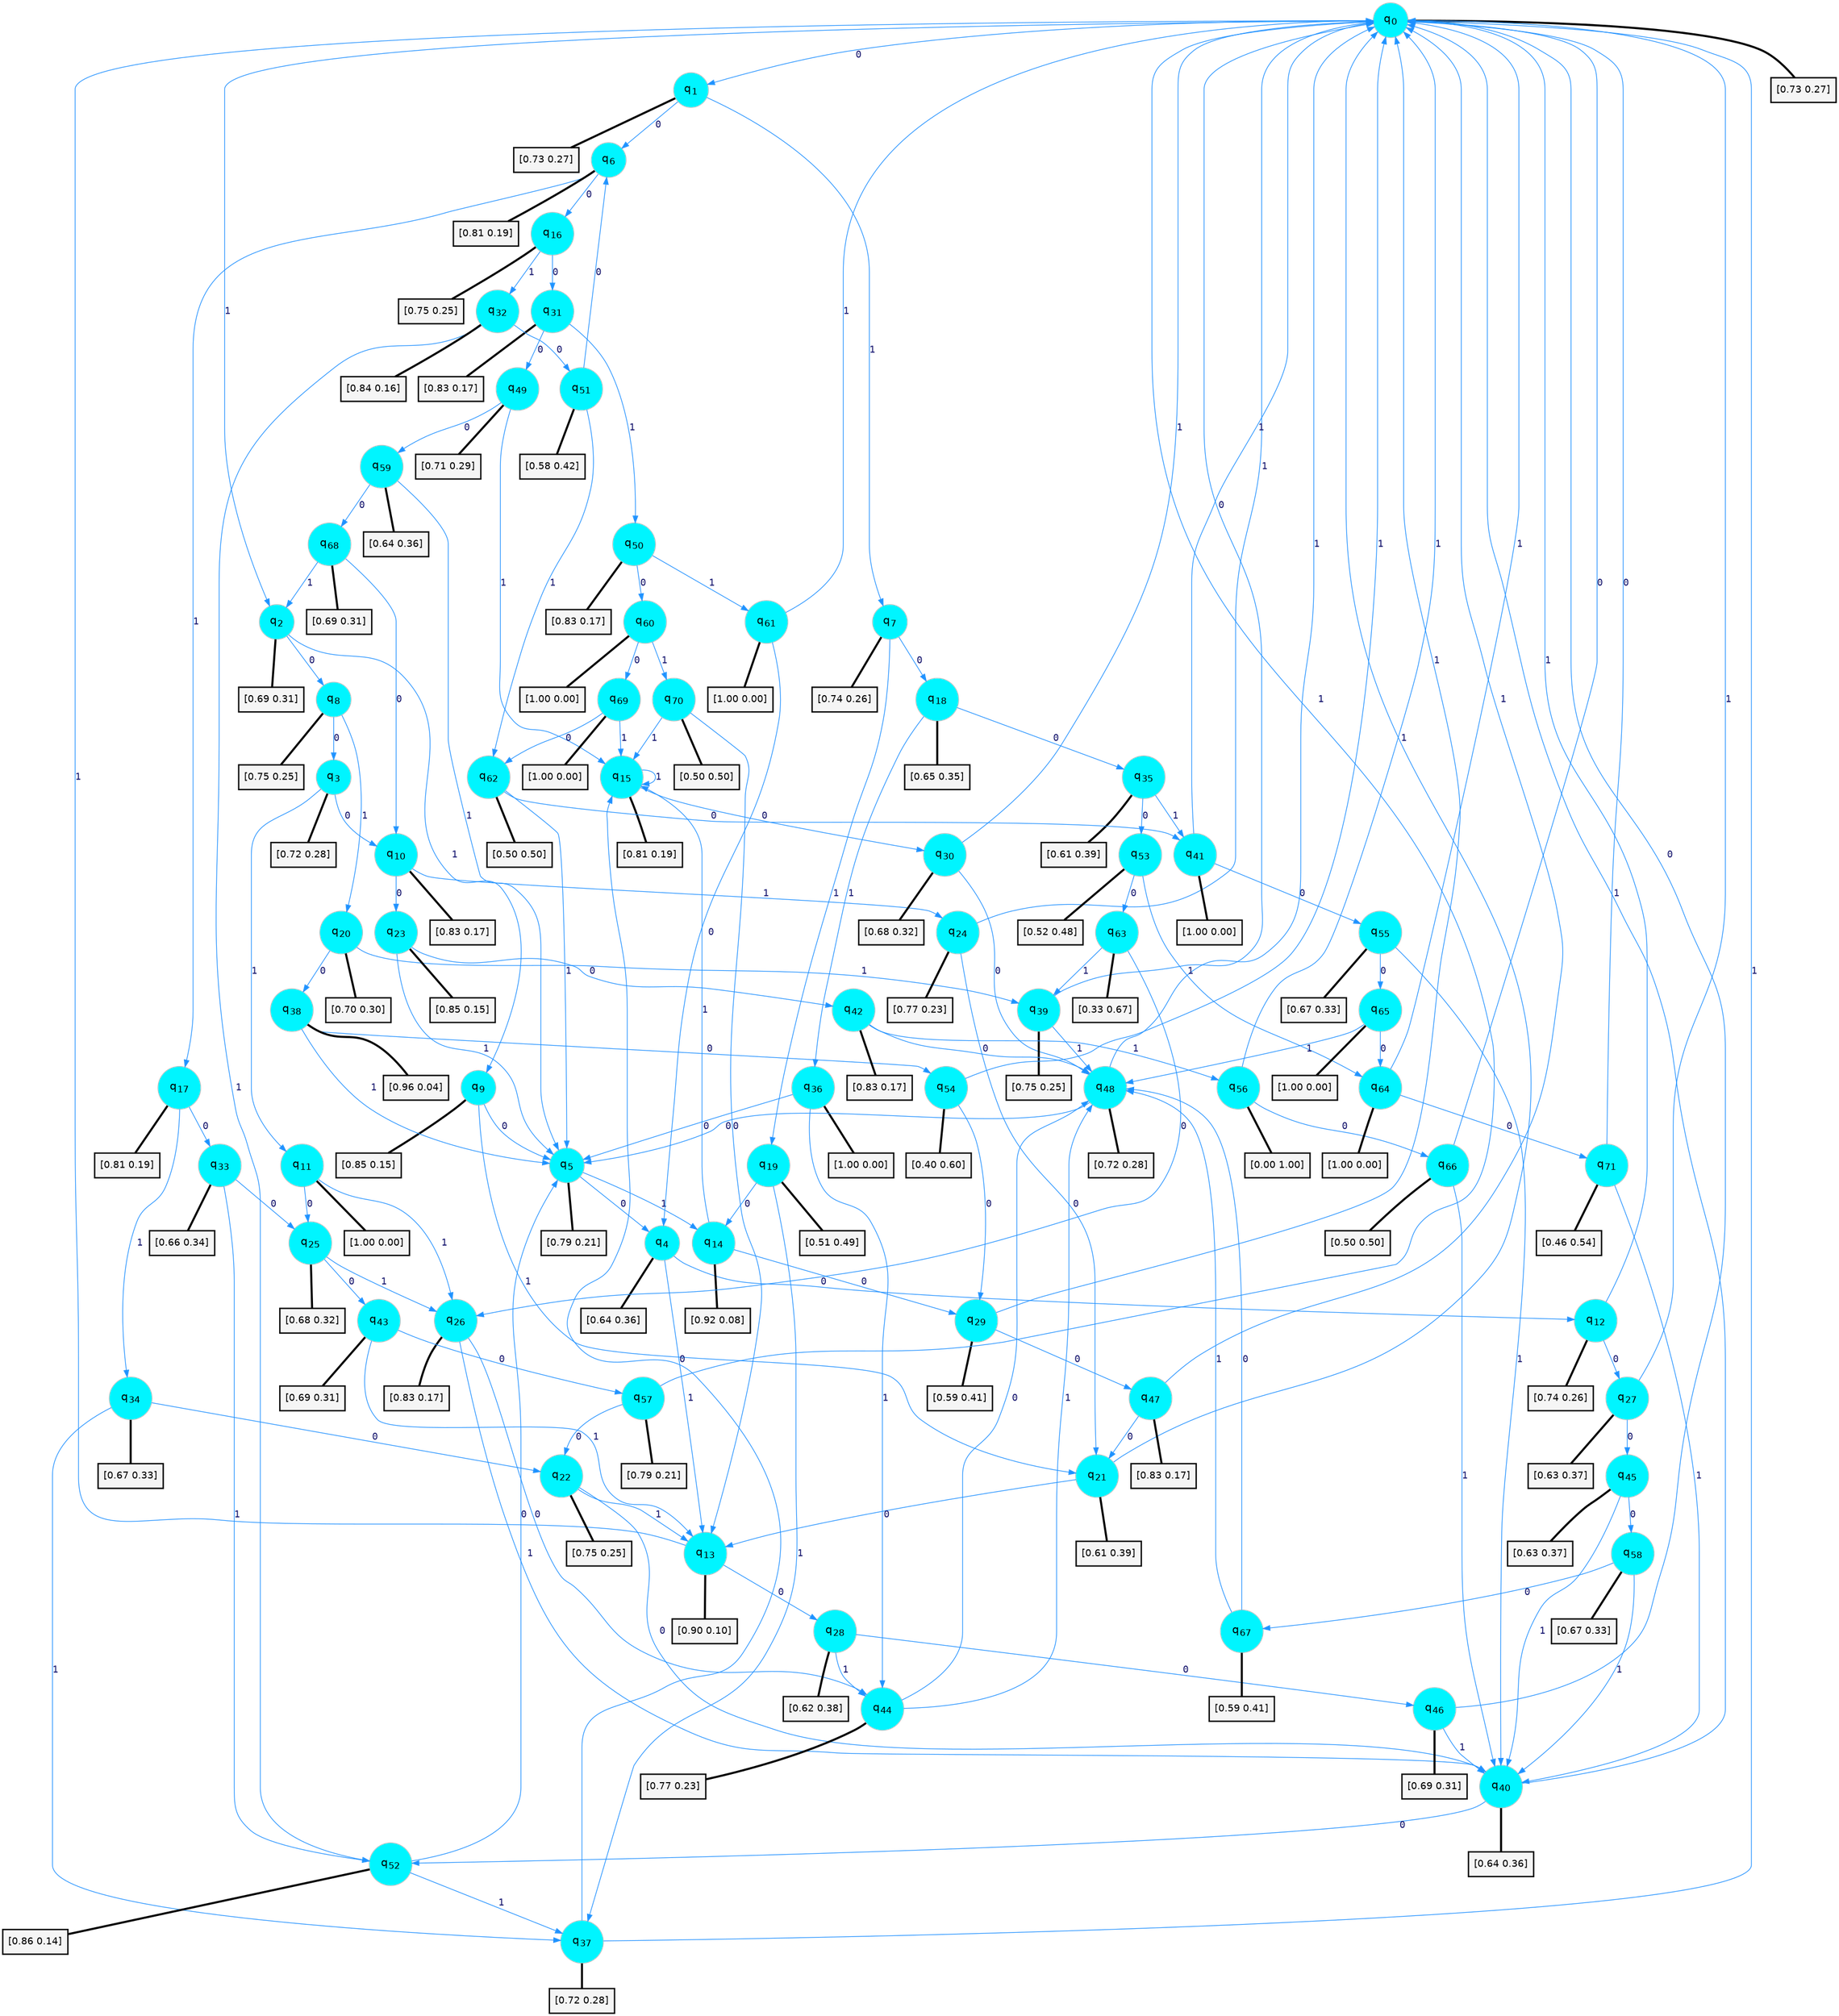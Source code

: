 digraph G {
graph [
bgcolor=transparent, dpi=300, rankdir=TD, size="40,25"];
node [
color=gray, fillcolor=turquoise1, fontcolor=black, fontname=Helvetica, fontsize=16, fontweight=bold, shape=circle, style=filled];
edge [
arrowsize=1, color=dodgerblue1, fontcolor=midnightblue, fontname=courier, fontweight=bold, penwidth=1, style=solid, weight=20];
0[label=<q<SUB>0</SUB>>];
1[label=<q<SUB>1</SUB>>];
2[label=<q<SUB>2</SUB>>];
3[label=<q<SUB>3</SUB>>];
4[label=<q<SUB>4</SUB>>];
5[label=<q<SUB>5</SUB>>];
6[label=<q<SUB>6</SUB>>];
7[label=<q<SUB>7</SUB>>];
8[label=<q<SUB>8</SUB>>];
9[label=<q<SUB>9</SUB>>];
10[label=<q<SUB>10</SUB>>];
11[label=<q<SUB>11</SUB>>];
12[label=<q<SUB>12</SUB>>];
13[label=<q<SUB>13</SUB>>];
14[label=<q<SUB>14</SUB>>];
15[label=<q<SUB>15</SUB>>];
16[label=<q<SUB>16</SUB>>];
17[label=<q<SUB>17</SUB>>];
18[label=<q<SUB>18</SUB>>];
19[label=<q<SUB>19</SUB>>];
20[label=<q<SUB>20</SUB>>];
21[label=<q<SUB>21</SUB>>];
22[label=<q<SUB>22</SUB>>];
23[label=<q<SUB>23</SUB>>];
24[label=<q<SUB>24</SUB>>];
25[label=<q<SUB>25</SUB>>];
26[label=<q<SUB>26</SUB>>];
27[label=<q<SUB>27</SUB>>];
28[label=<q<SUB>28</SUB>>];
29[label=<q<SUB>29</SUB>>];
30[label=<q<SUB>30</SUB>>];
31[label=<q<SUB>31</SUB>>];
32[label=<q<SUB>32</SUB>>];
33[label=<q<SUB>33</SUB>>];
34[label=<q<SUB>34</SUB>>];
35[label=<q<SUB>35</SUB>>];
36[label=<q<SUB>36</SUB>>];
37[label=<q<SUB>37</SUB>>];
38[label=<q<SUB>38</SUB>>];
39[label=<q<SUB>39</SUB>>];
40[label=<q<SUB>40</SUB>>];
41[label=<q<SUB>41</SUB>>];
42[label=<q<SUB>42</SUB>>];
43[label=<q<SUB>43</SUB>>];
44[label=<q<SUB>44</SUB>>];
45[label=<q<SUB>45</SUB>>];
46[label=<q<SUB>46</SUB>>];
47[label=<q<SUB>47</SUB>>];
48[label=<q<SUB>48</SUB>>];
49[label=<q<SUB>49</SUB>>];
50[label=<q<SUB>50</SUB>>];
51[label=<q<SUB>51</SUB>>];
52[label=<q<SUB>52</SUB>>];
53[label=<q<SUB>53</SUB>>];
54[label=<q<SUB>54</SUB>>];
55[label=<q<SUB>55</SUB>>];
56[label=<q<SUB>56</SUB>>];
57[label=<q<SUB>57</SUB>>];
58[label=<q<SUB>58</SUB>>];
59[label=<q<SUB>59</SUB>>];
60[label=<q<SUB>60</SUB>>];
61[label=<q<SUB>61</SUB>>];
62[label=<q<SUB>62</SUB>>];
63[label=<q<SUB>63</SUB>>];
64[label=<q<SUB>64</SUB>>];
65[label=<q<SUB>65</SUB>>];
66[label=<q<SUB>66</SUB>>];
67[label=<q<SUB>67</SUB>>];
68[label=<q<SUB>68</SUB>>];
69[label=<q<SUB>69</SUB>>];
70[label=<q<SUB>70</SUB>>];
71[label=<q<SUB>71</SUB>>];
72[label="[0.73 0.27]", shape=box,fontcolor=black, fontname=Helvetica, fontsize=14, penwidth=2, fillcolor=whitesmoke,color=black];
73[label="[0.73 0.27]", shape=box,fontcolor=black, fontname=Helvetica, fontsize=14, penwidth=2, fillcolor=whitesmoke,color=black];
74[label="[0.69 0.31]", shape=box,fontcolor=black, fontname=Helvetica, fontsize=14, penwidth=2, fillcolor=whitesmoke,color=black];
75[label="[0.72 0.28]", shape=box,fontcolor=black, fontname=Helvetica, fontsize=14, penwidth=2, fillcolor=whitesmoke,color=black];
76[label="[0.64 0.36]", shape=box,fontcolor=black, fontname=Helvetica, fontsize=14, penwidth=2, fillcolor=whitesmoke,color=black];
77[label="[0.79 0.21]", shape=box,fontcolor=black, fontname=Helvetica, fontsize=14, penwidth=2, fillcolor=whitesmoke,color=black];
78[label="[0.81 0.19]", shape=box,fontcolor=black, fontname=Helvetica, fontsize=14, penwidth=2, fillcolor=whitesmoke,color=black];
79[label="[0.74 0.26]", shape=box,fontcolor=black, fontname=Helvetica, fontsize=14, penwidth=2, fillcolor=whitesmoke,color=black];
80[label="[0.75 0.25]", shape=box,fontcolor=black, fontname=Helvetica, fontsize=14, penwidth=2, fillcolor=whitesmoke,color=black];
81[label="[0.85 0.15]", shape=box,fontcolor=black, fontname=Helvetica, fontsize=14, penwidth=2, fillcolor=whitesmoke,color=black];
82[label="[0.83 0.17]", shape=box,fontcolor=black, fontname=Helvetica, fontsize=14, penwidth=2, fillcolor=whitesmoke,color=black];
83[label="[1.00 0.00]", shape=box,fontcolor=black, fontname=Helvetica, fontsize=14, penwidth=2, fillcolor=whitesmoke,color=black];
84[label="[0.74 0.26]", shape=box,fontcolor=black, fontname=Helvetica, fontsize=14, penwidth=2, fillcolor=whitesmoke,color=black];
85[label="[0.90 0.10]", shape=box,fontcolor=black, fontname=Helvetica, fontsize=14, penwidth=2, fillcolor=whitesmoke,color=black];
86[label="[0.92 0.08]", shape=box,fontcolor=black, fontname=Helvetica, fontsize=14, penwidth=2, fillcolor=whitesmoke,color=black];
87[label="[0.81 0.19]", shape=box,fontcolor=black, fontname=Helvetica, fontsize=14, penwidth=2, fillcolor=whitesmoke,color=black];
88[label="[0.75 0.25]", shape=box,fontcolor=black, fontname=Helvetica, fontsize=14, penwidth=2, fillcolor=whitesmoke,color=black];
89[label="[0.81 0.19]", shape=box,fontcolor=black, fontname=Helvetica, fontsize=14, penwidth=2, fillcolor=whitesmoke,color=black];
90[label="[0.65 0.35]", shape=box,fontcolor=black, fontname=Helvetica, fontsize=14, penwidth=2, fillcolor=whitesmoke,color=black];
91[label="[0.51 0.49]", shape=box,fontcolor=black, fontname=Helvetica, fontsize=14, penwidth=2, fillcolor=whitesmoke,color=black];
92[label="[0.70 0.30]", shape=box,fontcolor=black, fontname=Helvetica, fontsize=14, penwidth=2, fillcolor=whitesmoke,color=black];
93[label="[0.61 0.39]", shape=box,fontcolor=black, fontname=Helvetica, fontsize=14, penwidth=2, fillcolor=whitesmoke,color=black];
94[label="[0.75 0.25]", shape=box,fontcolor=black, fontname=Helvetica, fontsize=14, penwidth=2, fillcolor=whitesmoke,color=black];
95[label="[0.85 0.15]", shape=box,fontcolor=black, fontname=Helvetica, fontsize=14, penwidth=2, fillcolor=whitesmoke,color=black];
96[label="[0.77 0.23]", shape=box,fontcolor=black, fontname=Helvetica, fontsize=14, penwidth=2, fillcolor=whitesmoke,color=black];
97[label="[0.68 0.32]", shape=box,fontcolor=black, fontname=Helvetica, fontsize=14, penwidth=2, fillcolor=whitesmoke,color=black];
98[label="[0.83 0.17]", shape=box,fontcolor=black, fontname=Helvetica, fontsize=14, penwidth=2, fillcolor=whitesmoke,color=black];
99[label="[0.63 0.37]", shape=box,fontcolor=black, fontname=Helvetica, fontsize=14, penwidth=2, fillcolor=whitesmoke,color=black];
100[label="[0.62 0.38]", shape=box,fontcolor=black, fontname=Helvetica, fontsize=14, penwidth=2, fillcolor=whitesmoke,color=black];
101[label="[0.59 0.41]", shape=box,fontcolor=black, fontname=Helvetica, fontsize=14, penwidth=2, fillcolor=whitesmoke,color=black];
102[label="[0.68 0.32]", shape=box,fontcolor=black, fontname=Helvetica, fontsize=14, penwidth=2, fillcolor=whitesmoke,color=black];
103[label="[0.83 0.17]", shape=box,fontcolor=black, fontname=Helvetica, fontsize=14, penwidth=2, fillcolor=whitesmoke,color=black];
104[label="[0.84 0.16]", shape=box,fontcolor=black, fontname=Helvetica, fontsize=14, penwidth=2, fillcolor=whitesmoke,color=black];
105[label="[0.66 0.34]", shape=box,fontcolor=black, fontname=Helvetica, fontsize=14, penwidth=2, fillcolor=whitesmoke,color=black];
106[label="[0.67 0.33]", shape=box,fontcolor=black, fontname=Helvetica, fontsize=14, penwidth=2, fillcolor=whitesmoke,color=black];
107[label="[0.61 0.39]", shape=box,fontcolor=black, fontname=Helvetica, fontsize=14, penwidth=2, fillcolor=whitesmoke,color=black];
108[label="[1.00 0.00]", shape=box,fontcolor=black, fontname=Helvetica, fontsize=14, penwidth=2, fillcolor=whitesmoke,color=black];
109[label="[0.72 0.28]", shape=box,fontcolor=black, fontname=Helvetica, fontsize=14, penwidth=2, fillcolor=whitesmoke,color=black];
110[label="[0.96 0.04]", shape=box,fontcolor=black, fontname=Helvetica, fontsize=14, penwidth=2, fillcolor=whitesmoke,color=black];
111[label="[0.75 0.25]", shape=box,fontcolor=black, fontname=Helvetica, fontsize=14, penwidth=2, fillcolor=whitesmoke,color=black];
112[label="[0.64 0.36]", shape=box,fontcolor=black, fontname=Helvetica, fontsize=14, penwidth=2, fillcolor=whitesmoke,color=black];
113[label="[1.00 0.00]", shape=box,fontcolor=black, fontname=Helvetica, fontsize=14, penwidth=2, fillcolor=whitesmoke,color=black];
114[label="[0.83 0.17]", shape=box,fontcolor=black, fontname=Helvetica, fontsize=14, penwidth=2, fillcolor=whitesmoke,color=black];
115[label="[0.69 0.31]", shape=box,fontcolor=black, fontname=Helvetica, fontsize=14, penwidth=2, fillcolor=whitesmoke,color=black];
116[label="[0.77 0.23]", shape=box,fontcolor=black, fontname=Helvetica, fontsize=14, penwidth=2, fillcolor=whitesmoke,color=black];
117[label="[0.63 0.37]", shape=box,fontcolor=black, fontname=Helvetica, fontsize=14, penwidth=2, fillcolor=whitesmoke,color=black];
118[label="[0.69 0.31]", shape=box,fontcolor=black, fontname=Helvetica, fontsize=14, penwidth=2, fillcolor=whitesmoke,color=black];
119[label="[0.83 0.17]", shape=box,fontcolor=black, fontname=Helvetica, fontsize=14, penwidth=2, fillcolor=whitesmoke,color=black];
120[label="[0.72 0.28]", shape=box,fontcolor=black, fontname=Helvetica, fontsize=14, penwidth=2, fillcolor=whitesmoke,color=black];
121[label="[0.71 0.29]", shape=box,fontcolor=black, fontname=Helvetica, fontsize=14, penwidth=2, fillcolor=whitesmoke,color=black];
122[label="[0.83 0.17]", shape=box,fontcolor=black, fontname=Helvetica, fontsize=14, penwidth=2, fillcolor=whitesmoke,color=black];
123[label="[0.58 0.42]", shape=box,fontcolor=black, fontname=Helvetica, fontsize=14, penwidth=2, fillcolor=whitesmoke,color=black];
124[label="[0.86 0.14]", shape=box,fontcolor=black, fontname=Helvetica, fontsize=14, penwidth=2, fillcolor=whitesmoke,color=black];
125[label="[0.52 0.48]", shape=box,fontcolor=black, fontname=Helvetica, fontsize=14, penwidth=2, fillcolor=whitesmoke,color=black];
126[label="[0.40 0.60]", shape=box,fontcolor=black, fontname=Helvetica, fontsize=14, penwidth=2, fillcolor=whitesmoke,color=black];
127[label="[0.67 0.33]", shape=box,fontcolor=black, fontname=Helvetica, fontsize=14, penwidth=2, fillcolor=whitesmoke,color=black];
128[label="[0.00 1.00]", shape=box,fontcolor=black, fontname=Helvetica, fontsize=14, penwidth=2, fillcolor=whitesmoke,color=black];
129[label="[0.79 0.21]", shape=box,fontcolor=black, fontname=Helvetica, fontsize=14, penwidth=2, fillcolor=whitesmoke,color=black];
130[label="[0.67 0.33]", shape=box,fontcolor=black, fontname=Helvetica, fontsize=14, penwidth=2, fillcolor=whitesmoke,color=black];
131[label="[0.64 0.36]", shape=box,fontcolor=black, fontname=Helvetica, fontsize=14, penwidth=2, fillcolor=whitesmoke,color=black];
132[label="[1.00 0.00]", shape=box,fontcolor=black, fontname=Helvetica, fontsize=14, penwidth=2, fillcolor=whitesmoke,color=black];
133[label="[1.00 0.00]", shape=box,fontcolor=black, fontname=Helvetica, fontsize=14, penwidth=2, fillcolor=whitesmoke,color=black];
134[label="[0.50 0.50]", shape=box,fontcolor=black, fontname=Helvetica, fontsize=14, penwidth=2, fillcolor=whitesmoke,color=black];
135[label="[0.33 0.67]", shape=box,fontcolor=black, fontname=Helvetica, fontsize=14, penwidth=2, fillcolor=whitesmoke,color=black];
136[label="[1.00 0.00]", shape=box,fontcolor=black, fontname=Helvetica, fontsize=14, penwidth=2, fillcolor=whitesmoke,color=black];
137[label="[1.00 0.00]", shape=box,fontcolor=black, fontname=Helvetica, fontsize=14, penwidth=2, fillcolor=whitesmoke,color=black];
138[label="[0.50 0.50]", shape=box,fontcolor=black, fontname=Helvetica, fontsize=14, penwidth=2, fillcolor=whitesmoke,color=black];
139[label="[0.59 0.41]", shape=box,fontcolor=black, fontname=Helvetica, fontsize=14, penwidth=2, fillcolor=whitesmoke,color=black];
140[label="[0.69 0.31]", shape=box,fontcolor=black, fontname=Helvetica, fontsize=14, penwidth=2, fillcolor=whitesmoke,color=black];
141[label="[1.00 0.00]", shape=box,fontcolor=black, fontname=Helvetica, fontsize=14, penwidth=2, fillcolor=whitesmoke,color=black];
142[label="[0.50 0.50]", shape=box,fontcolor=black, fontname=Helvetica, fontsize=14, penwidth=2, fillcolor=whitesmoke,color=black];
143[label="[0.46 0.54]", shape=box,fontcolor=black, fontname=Helvetica, fontsize=14, penwidth=2, fillcolor=whitesmoke,color=black];
0->1 [label=0];
0->2 [label=1];
0->72 [arrowhead=none, penwidth=3,color=black];
1->6 [label=0];
1->7 [label=1];
1->73 [arrowhead=none, penwidth=3,color=black];
2->8 [label=0];
2->9 [label=1];
2->74 [arrowhead=none, penwidth=3,color=black];
3->10 [label=0];
3->11 [label=1];
3->75 [arrowhead=none, penwidth=3,color=black];
4->12 [label=0];
4->13 [label=1];
4->76 [arrowhead=none, penwidth=3,color=black];
5->4 [label=0];
5->14 [label=1];
5->77 [arrowhead=none, penwidth=3,color=black];
6->16 [label=0];
6->17 [label=1];
6->78 [arrowhead=none, penwidth=3,color=black];
7->18 [label=0];
7->19 [label=1];
7->79 [arrowhead=none, penwidth=3,color=black];
8->3 [label=0];
8->20 [label=1];
8->80 [arrowhead=none, penwidth=3,color=black];
9->5 [label=0];
9->21 [label=1];
9->81 [arrowhead=none, penwidth=3,color=black];
10->23 [label=0];
10->24 [label=1];
10->82 [arrowhead=none, penwidth=3,color=black];
11->25 [label=0];
11->26 [label=1];
11->83 [arrowhead=none, penwidth=3,color=black];
12->27 [label=0];
12->0 [label=1];
12->84 [arrowhead=none, penwidth=3,color=black];
13->28 [label=0];
13->0 [label=1];
13->85 [arrowhead=none, penwidth=3,color=black];
14->29 [label=0];
14->15 [label=1];
14->86 [arrowhead=none, penwidth=3,color=black];
15->30 [label=0];
15->15 [label=1];
15->87 [arrowhead=none, penwidth=3,color=black];
16->31 [label=0];
16->32 [label=1];
16->88 [arrowhead=none, penwidth=3,color=black];
17->33 [label=0];
17->34 [label=1];
17->89 [arrowhead=none, penwidth=3,color=black];
18->35 [label=0];
18->36 [label=1];
18->90 [arrowhead=none, penwidth=3,color=black];
19->14 [label=0];
19->37 [label=1];
19->91 [arrowhead=none, penwidth=3,color=black];
20->38 [label=0];
20->39 [label=1];
20->92 [arrowhead=none, penwidth=3,color=black];
21->13 [label=0];
21->0 [label=1];
21->93 [arrowhead=none, penwidth=3,color=black];
22->40 [label=0];
22->13 [label=1];
22->94 [arrowhead=none, penwidth=3,color=black];
23->42 [label=0];
23->5 [label=1];
23->95 [arrowhead=none, penwidth=3,color=black];
24->21 [label=0];
24->0 [label=1];
24->96 [arrowhead=none, penwidth=3,color=black];
25->43 [label=0];
25->26 [label=1];
25->97 [arrowhead=none, penwidth=3,color=black];
26->44 [label=0];
26->40 [label=1];
26->98 [arrowhead=none, penwidth=3,color=black];
27->45 [label=0];
27->0 [label=1];
27->99 [arrowhead=none, penwidth=3,color=black];
28->46 [label=0];
28->44 [label=1];
28->100 [arrowhead=none, penwidth=3,color=black];
29->47 [label=0];
29->0 [label=1];
29->101 [arrowhead=none, penwidth=3,color=black];
30->48 [label=0];
30->0 [label=1];
30->102 [arrowhead=none, penwidth=3,color=black];
31->49 [label=0];
31->50 [label=1];
31->103 [arrowhead=none, penwidth=3,color=black];
32->51 [label=0];
32->52 [label=1];
32->104 [arrowhead=none, penwidth=3,color=black];
33->25 [label=0];
33->52 [label=1];
33->105 [arrowhead=none, penwidth=3,color=black];
34->22 [label=0];
34->37 [label=1];
34->106 [arrowhead=none, penwidth=3,color=black];
35->53 [label=0];
35->41 [label=1];
35->107 [arrowhead=none, penwidth=3,color=black];
36->5 [label=0];
36->44 [label=1];
36->108 [arrowhead=none, penwidth=3,color=black];
37->15 [label=0];
37->0 [label=1];
37->109 [arrowhead=none, penwidth=3,color=black];
38->54 [label=0];
38->5 [label=1];
38->110 [arrowhead=none, penwidth=3,color=black];
39->0 [label=0];
39->48 [label=1];
39->111 [arrowhead=none, penwidth=3,color=black];
40->52 [label=0];
40->0 [label=1];
40->112 [arrowhead=none, penwidth=3,color=black];
41->55 [label=0];
41->0 [label=1];
41->113 [arrowhead=none, penwidth=3,color=black];
42->48 [label=0];
42->56 [label=1];
42->114 [arrowhead=none, penwidth=3,color=black];
43->57 [label=0];
43->13 [label=1];
43->115 [arrowhead=none, penwidth=3,color=black];
44->48 [label=0];
44->48 [label=1];
44->116 [arrowhead=none, penwidth=3,color=black];
45->58 [label=0];
45->40 [label=1];
45->117 [arrowhead=none, penwidth=3,color=black];
46->0 [label=0];
46->40 [label=1];
46->118 [arrowhead=none, penwidth=3,color=black];
47->21 [label=0];
47->0 [label=1];
47->119 [arrowhead=none, penwidth=3,color=black];
48->5 [label=0];
48->0 [label=1];
48->120 [arrowhead=none, penwidth=3,color=black];
49->59 [label=0];
49->15 [label=1];
49->121 [arrowhead=none, penwidth=3,color=black];
50->60 [label=0];
50->61 [label=1];
50->122 [arrowhead=none, penwidth=3,color=black];
51->6 [label=0];
51->62 [label=1];
51->123 [arrowhead=none, penwidth=3,color=black];
52->5 [label=0];
52->37 [label=1];
52->124 [arrowhead=none, penwidth=3,color=black];
53->63 [label=0];
53->64 [label=1];
53->125 [arrowhead=none, penwidth=3,color=black];
54->29 [label=0];
54->0 [label=1];
54->126 [arrowhead=none, penwidth=3,color=black];
55->65 [label=0];
55->40 [label=1];
55->127 [arrowhead=none, penwidth=3,color=black];
56->66 [label=0];
56->0 [label=1];
56->128 [arrowhead=none, penwidth=3,color=black];
57->22 [label=0];
57->0 [label=1];
57->129 [arrowhead=none, penwidth=3,color=black];
58->67 [label=0];
58->40 [label=1];
58->130 [arrowhead=none, penwidth=3,color=black];
59->68 [label=0];
59->5 [label=1];
59->131 [arrowhead=none, penwidth=3,color=black];
60->69 [label=0];
60->70 [label=1];
60->132 [arrowhead=none, penwidth=3,color=black];
61->4 [label=0];
61->0 [label=1];
61->133 [arrowhead=none, penwidth=3,color=black];
62->41 [label=0];
62->5 [label=1];
62->134 [arrowhead=none, penwidth=3,color=black];
63->26 [label=0];
63->39 [label=1];
63->135 [arrowhead=none, penwidth=3,color=black];
64->71 [label=0];
64->0 [label=1];
64->136 [arrowhead=none, penwidth=3,color=black];
65->64 [label=0];
65->48 [label=1];
65->137 [arrowhead=none, penwidth=3,color=black];
66->0 [label=0];
66->40 [label=1];
66->138 [arrowhead=none, penwidth=3,color=black];
67->48 [label=0];
67->48 [label=1];
67->139 [arrowhead=none, penwidth=3,color=black];
68->10 [label=0];
68->2 [label=1];
68->140 [arrowhead=none, penwidth=3,color=black];
69->62 [label=0];
69->15 [label=1];
69->141 [arrowhead=none, penwidth=3,color=black];
70->13 [label=0];
70->15 [label=1];
70->142 [arrowhead=none, penwidth=3,color=black];
71->0 [label=0];
71->40 [label=1];
71->143 [arrowhead=none, penwidth=3,color=black];
}
